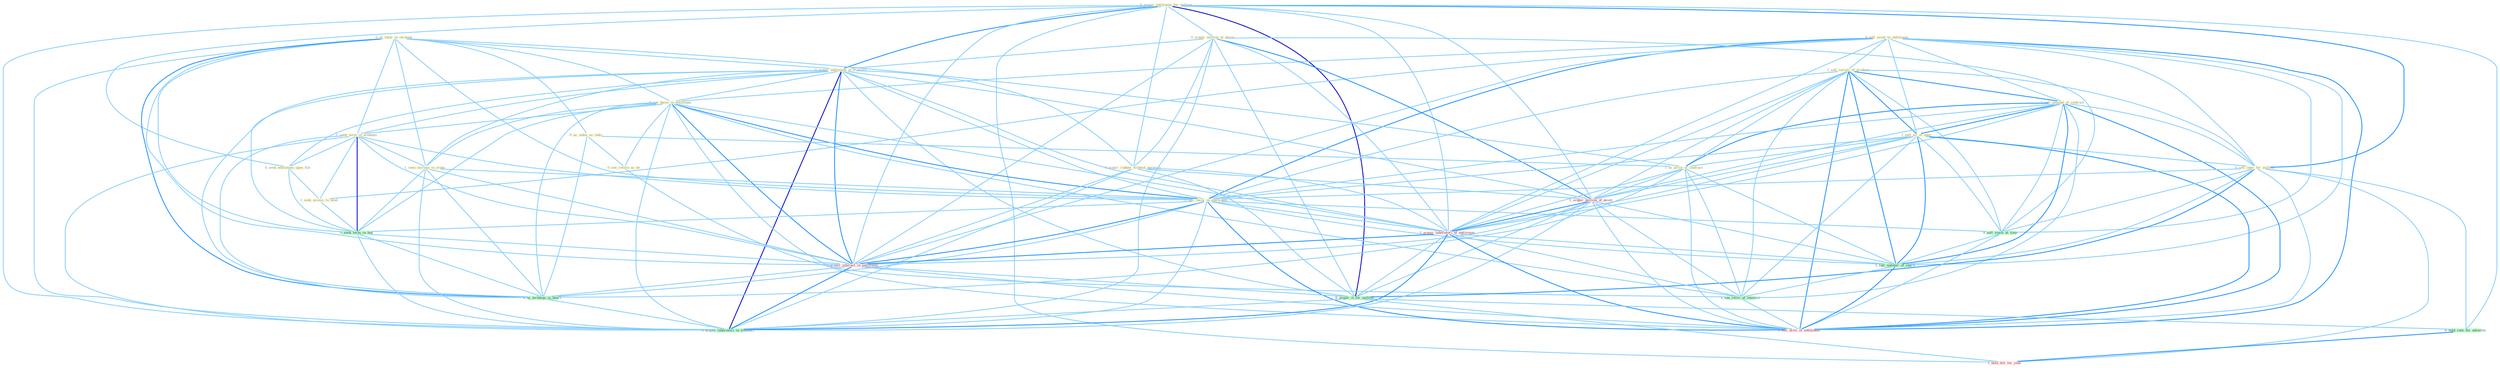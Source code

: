 Graph G{ 
    node
    [shape=polygon,style=filled,width=.5,height=.06,color="#BDFCC9",fixedsize=true,fontsize=4,
    fontcolor="#2f4f4f"];
    {node
    [color="#ffffe0", fontcolor="#8b7d6b"] "0_acquir_entitynam_for_million " "0_sell_asset_to_entitynam " "1_sell_varieti_of_product " "0_acquir_million_at_price " "0_us_futur_in_strategi " "0_acquir_entitynam_in_transact " "1_sell_amount_of_contract " "1_sell_all_of_oper " "0_see_these_in_entitynam " "0_us_index_as_indic " "1_us_price_of_contract " "0_see_return_as_be " "1_seek_term_in_economi " "0_seek_entitynam_upon_file " "1_seen_increas_in_order " "1_seek_access_to_kind " "0_sell_oper_for_million " "0_sell_insur_in_entitynam " "0_acquir_rubber_without_permiss "}
{node [color="#fff0f5", fontcolor="#b22222"] "1_acquir_million_of_asset " "1_acquir_laboratori_of_entitynam " "1_acquir_interest_in_entitynam " "1_hold_bill_for_year " "1_sell_divis_of_entitynam "}
edge [color="#B0E2FF"];

	"0_acquir_entitynam_for_million " -- "0_acquir_million_at_price " [w="1", color="#87cefa" ];
	"0_acquir_entitynam_for_million " -- "0_acquir_entitynam_in_transact " [w="2", color="#1e90ff" , len=0.8];
	"0_acquir_entitynam_for_million " -- "0_seek_entitynam_upon_file " [w="1", color="#87cefa" ];
	"0_acquir_entitynam_for_million " -- "0_sell_oper_for_million " [w="2", color="#1e90ff" , len=0.8];
	"0_acquir_entitynam_for_million " -- "0_acquir_rubber_without_permiss " [w="1", color="#87cefa" ];
	"0_acquir_entitynam_for_million " -- "1_acquir_million_of_asset " [w="1", color="#87cefa" ];
	"0_acquir_entitynam_for_million " -- "1_acquir_laboratori_of_entitynam " [w="1", color="#87cefa" ];
	"0_acquir_entitynam_for_million " -- "1_acquir_interest_in_entitynam " [w="1", color="#87cefa" ];
	"0_acquir_entitynam_for_million " -- "0_acquir_it_for_million " [w="3", color="#0000cd" , len=0.6];
	"0_acquir_entitynam_for_million " -- "0_hold_rate_for_advertis " [w="1", color="#87cefa" ];
	"0_acquir_entitynam_for_million " -- "0_acquir_laboratori_in_transact " [w="1", color="#87cefa" ];
	"0_acquir_entitynam_for_million " -- "1_hold_bill_for_year " [w="1", color="#87cefa" ];
	"0_sell_asset_to_entitynam " -- "1_sell_varieti_of_product " [w="1", color="#87cefa" ];
	"0_sell_asset_to_entitynam " -- "1_sell_amount_of_contract " [w="1", color="#87cefa" ];
	"0_sell_asset_to_entitynam " -- "1_sell_all_of_oper " [w="1", color="#87cefa" ];
	"0_sell_asset_to_entitynam " -- "0_see_these_in_entitynam " [w="1", color="#87cefa" ];
	"0_sell_asset_to_entitynam " -- "1_seek_access_to_kind " [w="1", color="#87cefa" ];
	"0_sell_asset_to_entitynam " -- "0_sell_oper_for_million " [w="1", color="#87cefa" ];
	"0_sell_asset_to_entitynam " -- "0_sell_insur_in_entitynam " [w="2", color="#1e90ff" , len=0.8];
	"0_sell_asset_to_entitynam " -- "1_acquir_laboratori_of_entitynam " [w="1", color="#87cefa" ];
	"0_sell_asset_to_entitynam " -- "1_acquir_interest_in_entitynam " [w="1", color="#87cefa" ];
	"0_sell_asset_to_entitynam " -- "0_sell_stock_at_time " [w="1", color="#87cefa" ];
	"0_sell_asset_to_entitynam " -- "1_sell_number_of_share " [w="1", color="#87cefa" ];
	"0_sell_asset_to_entitynam " -- "1_sell_divis_of_entitynam " [w="2", color="#1e90ff" , len=0.8];
	"1_sell_varieti_of_product " -- "1_sell_amount_of_contract " [w="2", color="#1e90ff" , len=0.8];
	"1_sell_varieti_of_product " -- "1_sell_all_of_oper " [w="2", color="#1e90ff" , len=0.8];
	"1_sell_varieti_of_product " -- "1_us_price_of_contract " [w="1", color="#87cefa" ];
	"1_sell_varieti_of_product " -- "0_sell_oper_for_million " [w="1", color="#87cefa" ];
	"1_sell_varieti_of_product " -- "0_sell_insur_in_entitynam " [w="1", color="#87cefa" ];
	"1_sell_varieti_of_product " -- "1_acquir_million_of_asset " [w="1", color="#87cefa" ];
	"1_sell_varieti_of_product " -- "1_acquir_laboratori_of_entitynam " [w="1", color="#87cefa" ];
	"1_sell_varieti_of_product " -- "0_sell_stock_at_time " [w="1", color="#87cefa" ];
	"1_sell_varieti_of_product " -- "1_sell_number_of_share " [w="2", color="#1e90ff" , len=0.8];
	"1_sell_varieti_of_product " -- "1_see_reviv_of_interest " [w="1", color="#87cefa" ];
	"1_sell_varieti_of_product " -- "1_sell_divis_of_entitynam " [w="2", color="#1e90ff" , len=0.8];
	"0_acquir_million_at_price " -- "0_acquir_entitynam_in_transact " [w="1", color="#87cefa" ];
	"0_acquir_million_at_price " -- "0_acquir_rubber_without_permiss " [w="1", color="#87cefa" ];
	"0_acquir_million_at_price " -- "1_acquir_million_of_asset " [w="2", color="#1e90ff" , len=0.8];
	"0_acquir_million_at_price " -- "1_acquir_laboratori_of_entitynam " [w="1", color="#87cefa" ];
	"0_acquir_million_at_price " -- "1_acquir_interest_in_entitynam " [w="1", color="#87cefa" ];
	"0_acquir_million_at_price " -- "0_acquir_it_for_million " [w="1", color="#87cefa" ];
	"0_acquir_million_at_price " -- "0_acquir_laboratori_in_transact " [w="1", color="#87cefa" ];
	"0_acquir_million_at_price " -- "0_sell_stock_at_time " [w="1", color="#87cefa" ];
	"0_us_futur_in_strategi " -- "0_acquir_entitynam_in_transact " [w="1", color="#87cefa" ];
	"0_us_futur_in_strategi " -- "0_see_these_in_entitynam " [w="1", color="#87cefa" ];
	"0_us_futur_in_strategi " -- "0_us_index_as_indic " [w="1", color="#87cefa" ];
	"0_us_futur_in_strategi " -- "1_us_price_of_contract " [w="1", color="#87cefa" ];
	"0_us_futur_in_strategi " -- "1_seek_term_in_economi " [w="1", color="#87cefa" ];
	"0_us_futur_in_strategi " -- "1_seen_increas_in_order " [w="1", color="#87cefa" ];
	"0_us_futur_in_strategi " -- "0_sell_insur_in_entitynam " [w="1", color="#87cefa" ];
	"0_us_futur_in_strategi " -- "0_seek_term_in_bid " [w="1", color="#87cefa" ];
	"0_us_futur_in_strategi " -- "1_acquir_interest_in_entitynam " [w="1", color="#87cefa" ];
	"0_us_futur_in_strategi " -- "0_us_techniqu_in_heart " [w="2", color="#1e90ff" , len=0.8];
	"0_us_futur_in_strategi " -- "0_acquir_laboratori_in_transact " [w="1", color="#87cefa" ];
	"0_acquir_entitynam_in_transact " -- "0_see_these_in_entitynam " [w="1", color="#87cefa" ];
	"0_acquir_entitynam_in_transact " -- "1_seek_term_in_economi " [w="1", color="#87cefa" ];
	"0_acquir_entitynam_in_transact " -- "0_seek_entitynam_upon_file " [w="1", color="#87cefa" ];
	"0_acquir_entitynam_in_transact " -- "1_seen_increas_in_order " [w="1", color="#87cefa" ];
	"0_acquir_entitynam_in_transact " -- "0_sell_insur_in_entitynam " [w="1", color="#87cefa" ];
	"0_acquir_entitynam_in_transact " -- "0_acquir_rubber_without_permiss " [w="1", color="#87cefa" ];
	"0_acquir_entitynam_in_transact " -- "1_acquir_million_of_asset " [w="1", color="#87cefa" ];
	"0_acquir_entitynam_in_transact " -- "1_acquir_laboratori_of_entitynam " [w="1", color="#87cefa" ];
	"0_acquir_entitynam_in_transact " -- "0_seek_term_in_bid " [w="1", color="#87cefa" ];
	"0_acquir_entitynam_in_transact " -- "1_acquir_interest_in_entitynam " [w="2", color="#1e90ff" , len=0.8];
	"0_acquir_entitynam_in_transact " -- "0_us_techniqu_in_heart " [w="1", color="#87cefa" ];
	"0_acquir_entitynam_in_transact " -- "0_acquir_it_for_million " [w="1", color="#87cefa" ];
	"0_acquir_entitynam_in_transact " -- "0_acquir_laboratori_in_transact " [w="3", color="#0000cd" , len=0.6];
	"1_sell_amount_of_contract " -- "1_sell_all_of_oper " [w="2", color="#1e90ff" , len=0.8];
	"1_sell_amount_of_contract " -- "1_us_price_of_contract " [w="2", color="#1e90ff" , len=0.8];
	"1_sell_amount_of_contract " -- "0_sell_oper_for_million " [w="1", color="#87cefa" ];
	"1_sell_amount_of_contract " -- "0_sell_insur_in_entitynam " [w="1", color="#87cefa" ];
	"1_sell_amount_of_contract " -- "1_acquir_million_of_asset " [w="1", color="#87cefa" ];
	"1_sell_amount_of_contract " -- "1_acquir_laboratori_of_entitynam " [w="1", color="#87cefa" ];
	"1_sell_amount_of_contract " -- "0_sell_stock_at_time " [w="1", color="#87cefa" ];
	"1_sell_amount_of_contract " -- "1_sell_number_of_share " [w="2", color="#1e90ff" , len=0.8];
	"1_sell_amount_of_contract " -- "1_see_reviv_of_interest " [w="1", color="#87cefa" ];
	"1_sell_amount_of_contract " -- "1_sell_divis_of_entitynam " [w="2", color="#1e90ff" , len=0.8];
	"1_sell_all_of_oper " -- "1_us_price_of_contract " [w="1", color="#87cefa" ];
	"1_sell_all_of_oper " -- "0_sell_oper_for_million " [w="1", color="#87cefa" ];
	"1_sell_all_of_oper " -- "0_sell_insur_in_entitynam " [w="1", color="#87cefa" ];
	"1_sell_all_of_oper " -- "1_acquir_million_of_asset " [w="1", color="#87cefa" ];
	"1_sell_all_of_oper " -- "1_acquir_laboratori_of_entitynam " [w="1", color="#87cefa" ];
	"1_sell_all_of_oper " -- "0_sell_stock_at_time " [w="1", color="#87cefa" ];
	"1_sell_all_of_oper " -- "1_sell_number_of_share " [w="2", color="#1e90ff" , len=0.8];
	"1_sell_all_of_oper " -- "1_see_reviv_of_interest " [w="1", color="#87cefa" ];
	"1_sell_all_of_oper " -- "1_sell_divis_of_entitynam " [w="2", color="#1e90ff" , len=0.8];
	"0_see_these_in_entitynam " -- "0_see_return_as_be " [w="1", color="#87cefa" ];
	"0_see_these_in_entitynam " -- "1_seek_term_in_economi " [w="1", color="#87cefa" ];
	"0_see_these_in_entitynam " -- "1_seen_increas_in_order " [w="1", color="#87cefa" ];
	"0_see_these_in_entitynam " -- "0_sell_insur_in_entitynam " [w="2", color="#1e90ff" , len=0.8];
	"0_see_these_in_entitynam " -- "1_acquir_laboratori_of_entitynam " [w="1", color="#87cefa" ];
	"0_see_these_in_entitynam " -- "0_seek_term_in_bid " [w="1", color="#87cefa" ];
	"0_see_these_in_entitynam " -- "1_acquir_interest_in_entitynam " [w="2", color="#1e90ff" , len=0.8];
	"0_see_these_in_entitynam " -- "0_us_techniqu_in_heart " [w="1", color="#87cefa" ];
	"0_see_these_in_entitynam " -- "0_acquir_laboratori_in_transact " [w="1", color="#87cefa" ];
	"0_see_these_in_entitynam " -- "1_see_reviv_of_interest " [w="1", color="#87cefa" ];
	"0_see_these_in_entitynam " -- "1_sell_divis_of_entitynam " [w="1", color="#87cefa" ];
	"0_us_index_as_indic " -- "1_us_price_of_contract " [w="1", color="#87cefa" ];
	"0_us_index_as_indic " -- "0_see_return_as_be " [w="1", color="#87cefa" ];
	"0_us_index_as_indic " -- "0_us_techniqu_in_heart " [w="1", color="#87cefa" ];
	"1_us_price_of_contract " -- "1_acquir_million_of_asset " [w="1", color="#87cefa" ];
	"1_us_price_of_contract " -- "1_acquir_laboratori_of_entitynam " [w="1", color="#87cefa" ];
	"1_us_price_of_contract " -- "0_us_techniqu_in_heart " [w="1", color="#87cefa" ];
	"1_us_price_of_contract " -- "1_sell_number_of_share " [w="1", color="#87cefa" ];
	"1_us_price_of_contract " -- "1_see_reviv_of_interest " [w="1", color="#87cefa" ];
	"1_us_price_of_contract " -- "1_sell_divis_of_entitynam " [w="1", color="#87cefa" ];
	"0_see_return_as_be " -- "1_see_reviv_of_interest " [w="1", color="#87cefa" ];
	"1_seek_term_in_economi " -- "0_seek_entitynam_upon_file " [w="1", color="#87cefa" ];
	"1_seek_term_in_economi " -- "1_seen_increas_in_order " [w="1", color="#87cefa" ];
	"1_seek_term_in_economi " -- "1_seek_access_to_kind " [w="1", color="#87cefa" ];
	"1_seek_term_in_economi " -- "0_sell_insur_in_entitynam " [w="1", color="#87cefa" ];
	"1_seek_term_in_economi " -- "0_seek_term_in_bid " [w="3", color="#0000cd" , len=0.6];
	"1_seek_term_in_economi " -- "1_acquir_interest_in_entitynam " [w="1", color="#87cefa" ];
	"1_seek_term_in_economi " -- "0_us_techniqu_in_heart " [w="1", color="#87cefa" ];
	"1_seek_term_in_economi " -- "0_acquir_laboratori_in_transact " [w="1", color="#87cefa" ];
	"0_seek_entitynam_upon_file " -- "1_seek_access_to_kind " [w="1", color="#87cefa" ];
	"0_seek_entitynam_upon_file " -- "0_seek_term_in_bid " [w="1", color="#87cefa" ];
	"1_seen_increas_in_order " -- "0_sell_insur_in_entitynam " [w="1", color="#87cefa" ];
	"1_seen_increas_in_order " -- "0_seek_term_in_bid " [w="1", color="#87cefa" ];
	"1_seen_increas_in_order " -- "1_acquir_interest_in_entitynam " [w="1", color="#87cefa" ];
	"1_seen_increas_in_order " -- "0_us_techniqu_in_heart " [w="1", color="#87cefa" ];
	"1_seen_increas_in_order " -- "0_acquir_laboratori_in_transact " [w="1", color="#87cefa" ];
	"1_seek_access_to_kind " -- "0_seek_term_in_bid " [w="1", color="#87cefa" ];
	"0_sell_oper_for_million " -- "0_sell_insur_in_entitynam " [w="1", color="#87cefa" ];
	"0_sell_oper_for_million " -- "0_acquir_it_for_million " [w="2", color="#1e90ff" , len=0.8];
	"0_sell_oper_for_million " -- "0_hold_rate_for_advertis " [w="1", color="#87cefa" ];
	"0_sell_oper_for_million " -- "0_sell_stock_at_time " [w="1", color="#87cefa" ];
	"0_sell_oper_for_million " -- "1_sell_number_of_share " [w="1", color="#87cefa" ];
	"0_sell_oper_for_million " -- "1_hold_bill_for_year " [w="1", color="#87cefa" ];
	"0_sell_oper_for_million " -- "1_sell_divis_of_entitynam " [w="1", color="#87cefa" ];
	"0_sell_insur_in_entitynam " -- "1_acquir_laboratori_of_entitynam " [w="1", color="#87cefa" ];
	"0_sell_insur_in_entitynam " -- "0_seek_term_in_bid " [w="1", color="#87cefa" ];
	"0_sell_insur_in_entitynam " -- "1_acquir_interest_in_entitynam " [w="2", color="#1e90ff" , len=0.8];
	"0_sell_insur_in_entitynam " -- "0_us_techniqu_in_heart " [w="1", color="#87cefa" ];
	"0_sell_insur_in_entitynam " -- "0_acquir_laboratori_in_transact " [w="1", color="#87cefa" ];
	"0_sell_insur_in_entitynam " -- "0_sell_stock_at_time " [w="1", color="#87cefa" ];
	"0_sell_insur_in_entitynam " -- "1_sell_number_of_share " [w="1", color="#87cefa" ];
	"0_sell_insur_in_entitynam " -- "1_sell_divis_of_entitynam " [w="2", color="#1e90ff" , len=0.8];
	"0_acquir_rubber_without_permiss " -- "1_acquir_million_of_asset " [w="1", color="#87cefa" ];
	"0_acquir_rubber_without_permiss " -- "1_acquir_laboratori_of_entitynam " [w="1", color="#87cefa" ];
	"0_acquir_rubber_without_permiss " -- "1_acquir_interest_in_entitynam " [w="1", color="#87cefa" ];
	"0_acquir_rubber_without_permiss " -- "0_acquir_it_for_million " [w="1", color="#87cefa" ];
	"0_acquir_rubber_without_permiss " -- "0_acquir_laboratori_in_transact " [w="1", color="#87cefa" ];
	"1_acquir_million_of_asset " -- "1_acquir_laboratori_of_entitynam " [w="2", color="#1e90ff" , len=0.8];
	"1_acquir_million_of_asset " -- "1_acquir_interest_in_entitynam " [w="1", color="#87cefa" ];
	"1_acquir_million_of_asset " -- "0_acquir_it_for_million " [w="1", color="#87cefa" ];
	"1_acquir_million_of_asset " -- "0_acquir_laboratori_in_transact " [w="1", color="#87cefa" ];
	"1_acquir_million_of_asset " -- "1_sell_number_of_share " [w="1", color="#87cefa" ];
	"1_acquir_million_of_asset " -- "1_see_reviv_of_interest " [w="1", color="#87cefa" ];
	"1_acquir_million_of_asset " -- "1_sell_divis_of_entitynam " [w="1", color="#87cefa" ];
	"1_acquir_laboratori_of_entitynam " -- "1_acquir_interest_in_entitynam " [w="2", color="#1e90ff" , len=0.8];
	"1_acquir_laboratori_of_entitynam " -- "0_acquir_it_for_million " [w="1", color="#87cefa" ];
	"1_acquir_laboratori_of_entitynam " -- "0_acquir_laboratori_in_transact " [w="2", color="#1e90ff" , len=0.8];
	"1_acquir_laboratori_of_entitynam " -- "1_sell_number_of_share " [w="1", color="#87cefa" ];
	"1_acquir_laboratori_of_entitynam " -- "1_see_reviv_of_interest " [w="1", color="#87cefa" ];
	"1_acquir_laboratori_of_entitynam " -- "1_sell_divis_of_entitynam " [w="2", color="#1e90ff" , len=0.8];
	"0_seek_term_in_bid " -- "1_acquir_interest_in_entitynam " [w="1", color="#87cefa" ];
	"0_seek_term_in_bid " -- "0_us_techniqu_in_heart " [w="1", color="#87cefa" ];
	"0_seek_term_in_bid " -- "0_acquir_laboratori_in_transact " [w="1", color="#87cefa" ];
	"1_acquir_interest_in_entitynam " -- "0_us_techniqu_in_heart " [w="1", color="#87cefa" ];
	"1_acquir_interest_in_entitynam " -- "0_acquir_it_for_million " [w="1", color="#87cefa" ];
	"1_acquir_interest_in_entitynam " -- "0_acquir_laboratori_in_transact " [w="2", color="#1e90ff" , len=0.8];
	"1_acquir_interest_in_entitynam " -- "1_sell_divis_of_entitynam " [w="1", color="#87cefa" ];
	"0_us_techniqu_in_heart " -- "0_acquir_laboratori_in_transact " [w="1", color="#87cefa" ];
	"0_acquir_it_for_million " -- "0_hold_rate_for_advertis " [w="1", color="#87cefa" ];
	"0_acquir_it_for_million " -- "0_acquir_laboratori_in_transact " [w="1", color="#87cefa" ];
	"0_acquir_it_for_million " -- "1_hold_bill_for_year " [w="1", color="#87cefa" ];
	"0_hold_rate_for_advertis " -- "1_hold_bill_for_year " [w="2", color="#1e90ff" , len=0.8];
	"0_sell_stock_at_time " -- "1_sell_number_of_share " [w="1", color="#87cefa" ];
	"0_sell_stock_at_time " -- "1_sell_divis_of_entitynam " [w="1", color="#87cefa" ];
	"1_sell_number_of_share " -- "1_see_reviv_of_interest " [w="1", color="#87cefa" ];
	"1_sell_number_of_share " -- "1_sell_divis_of_entitynam " [w="2", color="#1e90ff" , len=0.8];
	"1_see_reviv_of_interest " -- "1_sell_divis_of_entitynam " [w="1", color="#87cefa" ];
}